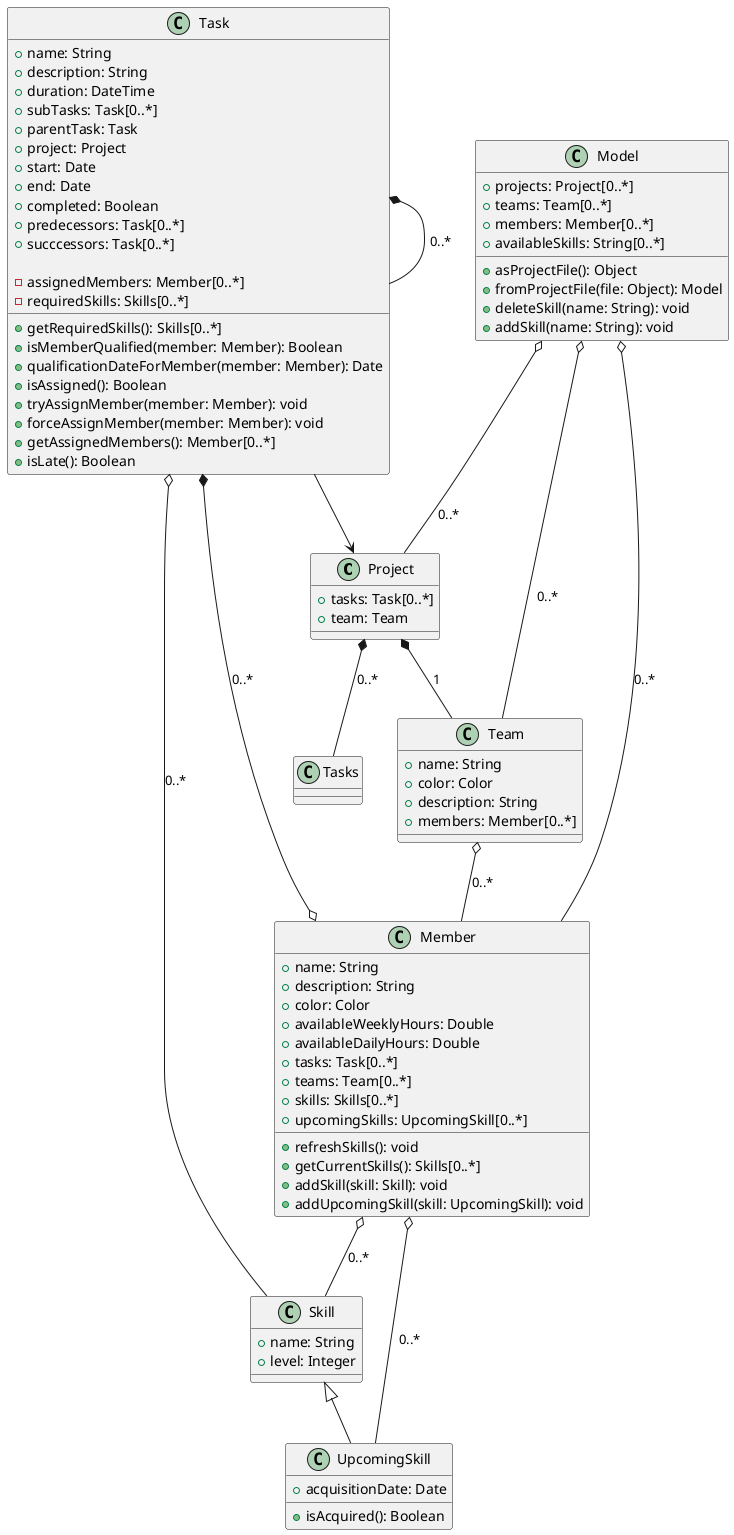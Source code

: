 @startuml

Class Project {
    + tasks: Task[0..*]
    + team: Team
}

Class Task {
    + name: String
    + description: String
    + duration: DateTime
    + subTasks: Task[0..*]
    + parentTask: Task
    + project: Project
    + start: Date
    + end: Date
    + completed: Boolean
    + predecessors: Task[0..*]
    + succcessors: Task[0..*]

    - assignedMembers: Member[0..*]
    - requiredSkills: Skills[0..*]
    
    + getRequiredSkills(): Skills[0..*]
    + isMemberQualified(member: Member): Boolean
    + qualificationDateForMember(member: Member): Date
    + isAssigned(): Boolean
    + tryAssignMember(member: Member): void
    + forceAssignMember(member: Member): void
    + getAssignedMembers(): Member[0..*]
    + isLate(): Boolean
}

Class Skill {
    + name: String
    + level: Integer     
}

Class UpcomingSkill extends Skill {
    + acquisitionDate: Date
    + isAcquired(): Boolean
}

Class Member {
    + name: String
    + description: String
    + color: Color
    + availableWeeklyHours: Double
    + availableDailyHours: Double 
    + tasks: Task[0..*]
    + teams: Team[0..*]    
    + skills: Skills[0..*]
    + upcomingSkills: UpcomingSkill[0..*]
    
    + refreshSkills(): void
    + getCurrentSkills(): Skills[0..*]
    + addSkill(skill: Skill): void
    + addUpcomingSkill(skill: UpcomingSkill): void
}

Class Team {
    + name: String
    + color: Color
    + description: String
    + members: Member[0..*]
}

Class Model {
    + projects: Project[0..*]
    + teams: Team[0..*]
    + members: Member[0..*]
    + availableSkills: String[0..*]

    + asProjectFile(): Object
    + fromProjectFile(file: Object): Model
    + deleteSkill(name: String): void
    + addSkill(name: String): void

}

Task *-- Task : 0..*
Task *--o Member: 0..*
Task --> Project
Project *-- Tasks: 0..*
Project *-- Team: 1
Task o-- Skill: 0..*
Member o-- Skill: 0..*
Member o-- UpcomingSkill: 0..*
Team o-- Member: 0..*
Model o-- Team: 0..*
Model o-- Member: 0..*
Model o-- Project: 0..*

@enduml
